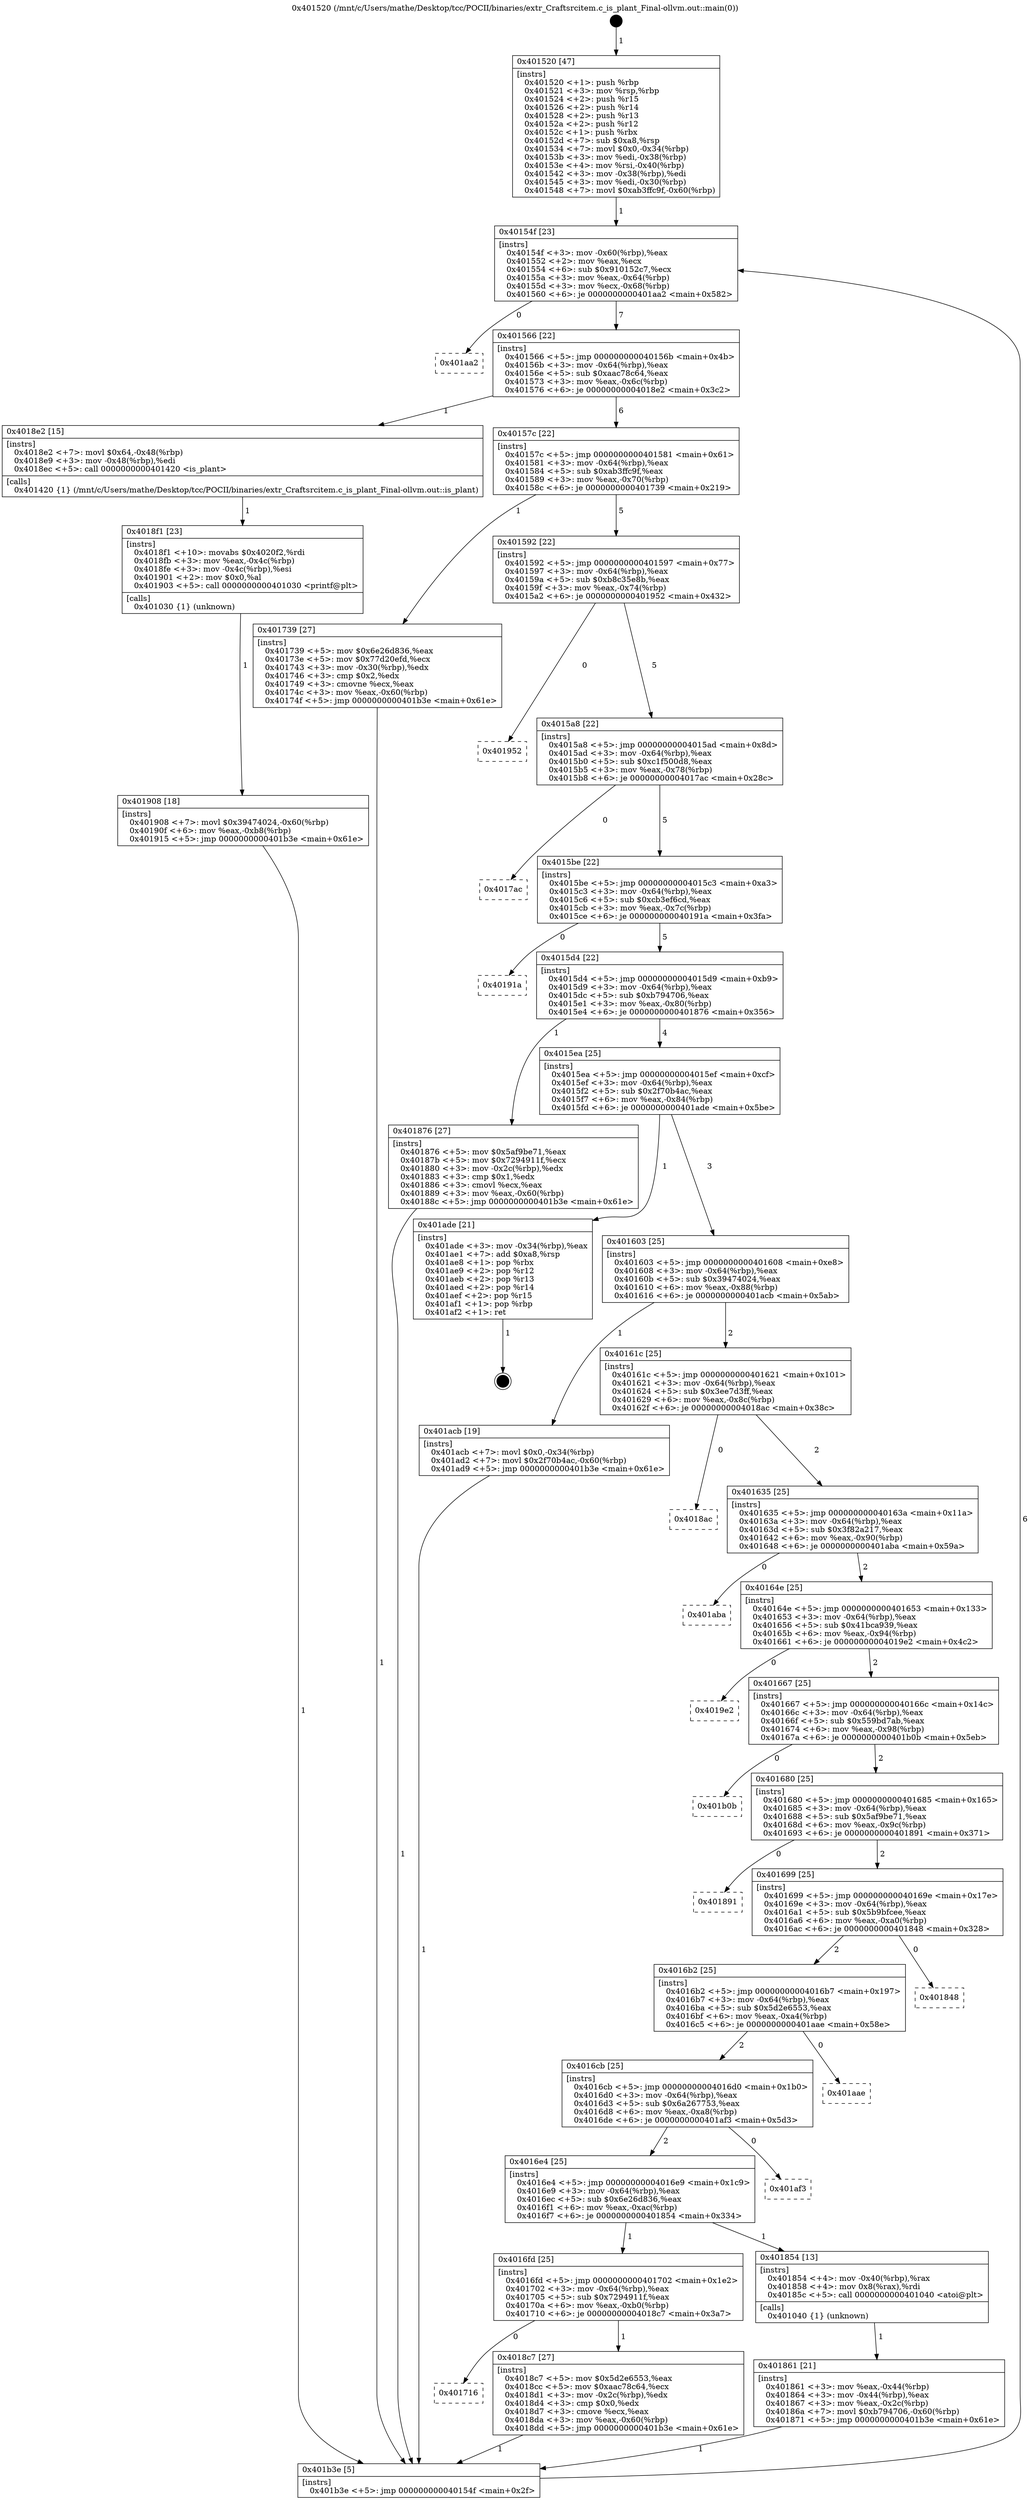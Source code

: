 digraph "0x401520" {
  label = "0x401520 (/mnt/c/Users/mathe/Desktop/tcc/POCII/binaries/extr_Craftsrcitem.c_is_plant_Final-ollvm.out::main(0))"
  labelloc = "t"
  node[shape=record]

  Entry [label="",width=0.3,height=0.3,shape=circle,fillcolor=black,style=filled]
  "0x40154f" [label="{
     0x40154f [23]\l
     | [instrs]\l
     &nbsp;&nbsp;0x40154f \<+3\>: mov -0x60(%rbp),%eax\l
     &nbsp;&nbsp;0x401552 \<+2\>: mov %eax,%ecx\l
     &nbsp;&nbsp;0x401554 \<+6\>: sub $0x910152c7,%ecx\l
     &nbsp;&nbsp;0x40155a \<+3\>: mov %eax,-0x64(%rbp)\l
     &nbsp;&nbsp;0x40155d \<+3\>: mov %ecx,-0x68(%rbp)\l
     &nbsp;&nbsp;0x401560 \<+6\>: je 0000000000401aa2 \<main+0x582\>\l
  }"]
  "0x401aa2" [label="{
     0x401aa2\l
  }", style=dashed]
  "0x401566" [label="{
     0x401566 [22]\l
     | [instrs]\l
     &nbsp;&nbsp;0x401566 \<+5\>: jmp 000000000040156b \<main+0x4b\>\l
     &nbsp;&nbsp;0x40156b \<+3\>: mov -0x64(%rbp),%eax\l
     &nbsp;&nbsp;0x40156e \<+5\>: sub $0xaac78c64,%eax\l
     &nbsp;&nbsp;0x401573 \<+3\>: mov %eax,-0x6c(%rbp)\l
     &nbsp;&nbsp;0x401576 \<+6\>: je 00000000004018e2 \<main+0x3c2\>\l
  }"]
  Exit [label="",width=0.3,height=0.3,shape=circle,fillcolor=black,style=filled,peripheries=2]
  "0x4018e2" [label="{
     0x4018e2 [15]\l
     | [instrs]\l
     &nbsp;&nbsp;0x4018e2 \<+7\>: movl $0x64,-0x48(%rbp)\l
     &nbsp;&nbsp;0x4018e9 \<+3\>: mov -0x48(%rbp),%edi\l
     &nbsp;&nbsp;0x4018ec \<+5\>: call 0000000000401420 \<is_plant\>\l
     | [calls]\l
     &nbsp;&nbsp;0x401420 \{1\} (/mnt/c/Users/mathe/Desktop/tcc/POCII/binaries/extr_Craftsrcitem.c_is_plant_Final-ollvm.out::is_plant)\l
  }"]
  "0x40157c" [label="{
     0x40157c [22]\l
     | [instrs]\l
     &nbsp;&nbsp;0x40157c \<+5\>: jmp 0000000000401581 \<main+0x61\>\l
     &nbsp;&nbsp;0x401581 \<+3\>: mov -0x64(%rbp),%eax\l
     &nbsp;&nbsp;0x401584 \<+5\>: sub $0xab3ffc9f,%eax\l
     &nbsp;&nbsp;0x401589 \<+3\>: mov %eax,-0x70(%rbp)\l
     &nbsp;&nbsp;0x40158c \<+6\>: je 0000000000401739 \<main+0x219\>\l
  }"]
  "0x401908" [label="{
     0x401908 [18]\l
     | [instrs]\l
     &nbsp;&nbsp;0x401908 \<+7\>: movl $0x39474024,-0x60(%rbp)\l
     &nbsp;&nbsp;0x40190f \<+6\>: mov %eax,-0xb8(%rbp)\l
     &nbsp;&nbsp;0x401915 \<+5\>: jmp 0000000000401b3e \<main+0x61e\>\l
  }"]
  "0x401739" [label="{
     0x401739 [27]\l
     | [instrs]\l
     &nbsp;&nbsp;0x401739 \<+5\>: mov $0x6e26d836,%eax\l
     &nbsp;&nbsp;0x40173e \<+5\>: mov $0x77d20efd,%ecx\l
     &nbsp;&nbsp;0x401743 \<+3\>: mov -0x30(%rbp),%edx\l
     &nbsp;&nbsp;0x401746 \<+3\>: cmp $0x2,%edx\l
     &nbsp;&nbsp;0x401749 \<+3\>: cmovne %ecx,%eax\l
     &nbsp;&nbsp;0x40174c \<+3\>: mov %eax,-0x60(%rbp)\l
     &nbsp;&nbsp;0x40174f \<+5\>: jmp 0000000000401b3e \<main+0x61e\>\l
  }"]
  "0x401592" [label="{
     0x401592 [22]\l
     | [instrs]\l
     &nbsp;&nbsp;0x401592 \<+5\>: jmp 0000000000401597 \<main+0x77\>\l
     &nbsp;&nbsp;0x401597 \<+3\>: mov -0x64(%rbp),%eax\l
     &nbsp;&nbsp;0x40159a \<+5\>: sub $0xb8c35e8b,%eax\l
     &nbsp;&nbsp;0x40159f \<+3\>: mov %eax,-0x74(%rbp)\l
     &nbsp;&nbsp;0x4015a2 \<+6\>: je 0000000000401952 \<main+0x432\>\l
  }"]
  "0x401b3e" [label="{
     0x401b3e [5]\l
     | [instrs]\l
     &nbsp;&nbsp;0x401b3e \<+5\>: jmp 000000000040154f \<main+0x2f\>\l
  }"]
  "0x401520" [label="{
     0x401520 [47]\l
     | [instrs]\l
     &nbsp;&nbsp;0x401520 \<+1\>: push %rbp\l
     &nbsp;&nbsp;0x401521 \<+3\>: mov %rsp,%rbp\l
     &nbsp;&nbsp;0x401524 \<+2\>: push %r15\l
     &nbsp;&nbsp;0x401526 \<+2\>: push %r14\l
     &nbsp;&nbsp;0x401528 \<+2\>: push %r13\l
     &nbsp;&nbsp;0x40152a \<+2\>: push %r12\l
     &nbsp;&nbsp;0x40152c \<+1\>: push %rbx\l
     &nbsp;&nbsp;0x40152d \<+7\>: sub $0xa8,%rsp\l
     &nbsp;&nbsp;0x401534 \<+7\>: movl $0x0,-0x34(%rbp)\l
     &nbsp;&nbsp;0x40153b \<+3\>: mov %edi,-0x38(%rbp)\l
     &nbsp;&nbsp;0x40153e \<+4\>: mov %rsi,-0x40(%rbp)\l
     &nbsp;&nbsp;0x401542 \<+3\>: mov -0x38(%rbp),%edi\l
     &nbsp;&nbsp;0x401545 \<+3\>: mov %edi,-0x30(%rbp)\l
     &nbsp;&nbsp;0x401548 \<+7\>: movl $0xab3ffc9f,-0x60(%rbp)\l
  }"]
  "0x4018f1" [label="{
     0x4018f1 [23]\l
     | [instrs]\l
     &nbsp;&nbsp;0x4018f1 \<+10\>: movabs $0x4020f2,%rdi\l
     &nbsp;&nbsp;0x4018fb \<+3\>: mov %eax,-0x4c(%rbp)\l
     &nbsp;&nbsp;0x4018fe \<+3\>: mov -0x4c(%rbp),%esi\l
     &nbsp;&nbsp;0x401901 \<+2\>: mov $0x0,%al\l
     &nbsp;&nbsp;0x401903 \<+5\>: call 0000000000401030 \<printf@plt\>\l
     | [calls]\l
     &nbsp;&nbsp;0x401030 \{1\} (unknown)\l
  }"]
  "0x401952" [label="{
     0x401952\l
  }", style=dashed]
  "0x4015a8" [label="{
     0x4015a8 [22]\l
     | [instrs]\l
     &nbsp;&nbsp;0x4015a8 \<+5\>: jmp 00000000004015ad \<main+0x8d\>\l
     &nbsp;&nbsp;0x4015ad \<+3\>: mov -0x64(%rbp),%eax\l
     &nbsp;&nbsp;0x4015b0 \<+5\>: sub $0xc1f500d8,%eax\l
     &nbsp;&nbsp;0x4015b5 \<+3\>: mov %eax,-0x78(%rbp)\l
     &nbsp;&nbsp;0x4015b8 \<+6\>: je 00000000004017ac \<main+0x28c\>\l
  }"]
  "0x401716" [label="{
     0x401716\l
  }", style=dashed]
  "0x4017ac" [label="{
     0x4017ac\l
  }", style=dashed]
  "0x4015be" [label="{
     0x4015be [22]\l
     | [instrs]\l
     &nbsp;&nbsp;0x4015be \<+5\>: jmp 00000000004015c3 \<main+0xa3\>\l
     &nbsp;&nbsp;0x4015c3 \<+3\>: mov -0x64(%rbp),%eax\l
     &nbsp;&nbsp;0x4015c6 \<+5\>: sub $0xcb3ef6cd,%eax\l
     &nbsp;&nbsp;0x4015cb \<+3\>: mov %eax,-0x7c(%rbp)\l
     &nbsp;&nbsp;0x4015ce \<+6\>: je 000000000040191a \<main+0x3fa\>\l
  }"]
  "0x4018c7" [label="{
     0x4018c7 [27]\l
     | [instrs]\l
     &nbsp;&nbsp;0x4018c7 \<+5\>: mov $0x5d2e6553,%eax\l
     &nbsp;&nbsp;0x4018cc \<+5\>: mov $0xaac78c64,%ecx\l
     &nbsp;&nbsp;0x4018d1 \<+3\>: mov -0x2c(%rbp),%edx\l
     &nbsp;&nbsp;0x4018d4 \<+3\>: cmp $0x0,%edx\l
     &nbsp;&nbsp;0x4018d7 \<+3\>: cmove %ecx,%eax\l
     &nbsp;&nbsp;0x4018da \<+3\>: mov %eax,-0x60(%rbp)\l
     &nbsp;&nbsp;0x4018dd \<+5\>: jmp 0000000000401b3e \<main+0x61e\>\l
  }"]
  "0x40191a" [label="{
     0x40191a\l
  }", style=dashed]
  "0x4015d4" [label="{
     0x4015d4 [22]\l
     | [instrs]\l
     &nbsp;&nbsp;0x4015d4 \<+5\>: jmp 00000000004015d9 \<main+0xb9\>\l
     &nbsp;&nbsp;0x4015d9 \<+3\>: mov -0x64(%rbp),%eax\l
     &nbsp;&nbsp;0x4015dc \<+5\>: sub $0xb794706,%eax\l
     &nbsp;&nbsp;0x4015e1 \<+3\>: mov %eax,-0x80(%rbp)\l
     &nbsp;&nbsp;0x4015e4 \<+6\>: je 0000000000401876 \<main+0x356\>\l
  }"]
  "0x401861" [label="{
     0x401861 [21]\l
     | [instrs]\l
     &nbsp;&nbsp;0x401861 \<+3\>: mov %eax,-0x44(%rbp)\l
     &nbsp;&nbsp;0x401864 \<+3\>: mov -0x44(%rbp),%eax\l
     &nbsp;&nbsp;0x401867 \<+3\>: mov %eax,-0x2c(%rbp)\l
     &nbsp;&nbsp;0x40186a \<+7\>: movl $0xb794706,-0x60(%rbp)\l
     &nbsp;&nbsp;0x401871 \<+5\>: jmp 0000000000401b3e \<main+0x61e\>\l
  }"]
  "0x401876" [label="{
     0x401876 [27]\l
     | [instrs]\l
     &nbsp;&nbsp;0x401876 \<+5\>: mov $0x5af9be71,%eax\l
     &nbsp;&nbsp;0x40187b \<+5\>: mov $0x7294911f,%ecx\l
     &nbsp;&nbsp;0x401880 \<+3\>: mov -0x2c(%rbp),%edx\l
     &nbsp;&nbsp;0x401883 \<+3\>: cmp $0x1,%edx\l
     &nbsp;&nbsp;0x401886 \<+3\>: cmovl %ecx,%eax\l
     &nbsp;&nbsp;0x401889 \<+3\>: mov %eax,-0x60(%rbp)\l
     &nbsp;&nbsp;0x40188c \<+5\>: jmp 0000000000401b3e \<main+0x61e\>\l
  }"]
  "0x4015ea" [label="{
     0x4015ea [25]\l
     | [instrs]\l
     &nbsp;&nbsp;0x4015ea \<+5\>: jmp 00000000004015ef \<main+0xcf\>\l
     &nbsp;&nbsp;0x4015ef \<+3\>: mov -0x64(%rbp),%eax\l
     &nbsp;&nbsp;0x4015f2 \<+5\>: sub $0x2f70b4ac,%eax\l
     &nbsp;&nbsp;0x4015f7 \<+6\>: mov %eax,-0x84(%rbp)\l
     &nbsp;&nbsp;0x4015fd \<+6\>: je 0000000000401ade \<main+0x5be\>\l
  }"]
  "0x4016fd" [label="{
     0x4016fd [25]\l
     | [instrs]\l
     &nbsp;&nbsp;0x4016fd \<+5\>: jmp 0000000000401702 \<main+0x1e2\>\l
     &nbsp;&nbsp;0x401702 \<+3\>: mov -0x64(%rbp),%eax\l
     &nbsp;&nbsp;0x401705 \<+5\>: sub $0x7294911f,%eax\l
     &nbsp;&nbsp;0x40170a \<+6\>: mov %eax,-0xb0(%rbp)\l
     &nbsp;&nbsp;0x401710 \<+6\>: je 00000000004018c7 \<main+0x3a7\>\l
  }"]
  "0x401ade" [label="{
     0x401ade [21]\l
     | [instrs]\l
     &nbsp;&nbsp;0x401ade \<+3\>: mov -0x34(%rbp),%eax\l
     &nbsp;&nbsp;0x401ae1 \<+7\>: add $0xa8,%rsp\l
     &nbsp;&nbsp;0x401ae8 \<+1\>: pop %rbx\l
     &nbsp;&nbsp;0x401ae9 \<+2\>: pop %r12\l
     &nbsp;&nbsp;0x401aeb \<+2\>: pop %r13\l
     &nbsp;&nbsp;0x401aed \<+2\>: pop %r14\l
     &nbsp;&nbsp;0x401aef \<+2\>: pop %r15\l
     &nbsp;&nbsp;0x401af1 \<+1\>: pop %rbp\l
     &nbsp;&nbsp;0x401af2 \<+1\>: ret\l
  }"]
  "0x401603" [label="{
     0x401603 [25]\l
     | [instrs]\l
     &nbsp;&nbsp;0x401603 \<+5\>: jmp 0000000000401608 \<main+0xe8\>\l
     &nbsp;&nbsp;0x401608 \<+3\>: mov -0x64(%rbp),%eax\l
     &nbsp;&nbsp;0x40160b \<+5\>: sub $0x39474024,%eax\l
     &nbsp;&nbsp;0x401610 \<+6\>: mov %eax,-0x88(%rbp)\l
     &nbsp;&nbsp;0x401616 \<+6\>: je 0000000000401acb \<main+0x5ab\>\l
  }"]
  "0x401854" [label="{
     0x401854 [13]\l
     | [instrs]\l
     &nbsp;&nbsp;0x401854 \<+4\>: mov -0x40(%rbp),%rax\l
     &nbsp;&nbsp;0x401858 \<+4\>: mov 0x8(%rax),%rdi\l
     &nbsp;&nbsp;0x40185c \<+5\>: call 0000000000401040 \<atoi@plt\>\l
     | [calls]\l
     &nbsp;&nbsp;0x401040 \{1\} (unknown)\l
  }"]
  "0x401acb" [label="{
     0x401acb [19]\l
     | [instrs]\l
     &nbsp;&nbsp;0x401acb \<+7\>: movl $0x0,-0x34(%rbp)\l
     &nbsp;&nbsp;0x401ad2 \<+7\>: movl $0x2f70b4ac,-0x60(%rbp)\l
     &nbsp;&nbsp;0x401ad9 \<+5\>: jmp 0000000000401b3e \<main+0x61e\>\l
  }"]
  "0x40161c" [label="{
     0x40161c [25]\l
     | [instrs]\l
     &nbsp;&nbsp;0x40161c \<+5\>: jmp 0000000000401621 \<main+0x101\>\l
     &nbsp;&nbsp;0x401621 \<+3\>: mov -0x64(%rbp),%eax\l
     &nbsp;&nbsp;0x401624 \<+5\>: sub $0x3ee7d3ff,%eax\l
     &nbsp;&nbsp;0x401629 \<+6\>: mov %eax,-0x8c(%rbp)\l
     &nbsp;&nbsp;0x40162f \<+6\>: je 00000000004018ac \<main+0x38c\>\l
  }"]
  "0x4016e4" [label="{
     0x4016e4 [25]\l
     | [instrs]\l
     &nbsp;&nbsp;0x4016e4 \<+5\>: jmp 00000000004016e9 \<main+0x1c9\>\l
     &nbsp;&nbsp;0x4016e9 \<+3\>: mov -0x64(%rbp),%eax\l
     &nbsp;&nbsp;0x4016ec \<+5\>: sub $0x6e26d836,%eax\l
     &nbsp;&nbsp;0x4016f1 \<+6\>: mov %eax,-0xac(%rbp)\l
     &nbsp;&nbsp;0x4016f7 \<+6\>: je 0000000000401854 \<main+0x334\>\l
  }"]
  "0x4018ac" [label="{
     0x4018ac\l
  }", style=dashed]
  "0x401635" [label="{
     0x401635 [25]\l
     | [instrs]\l
     &nbsp;&nbsp;0x401635 \<+5\>: jmp 000000000040163a \<main+0x11a\>\l
     &nbsp;&nbsp;0x40163a \<+3\>: mov -0x64(%rbp),%eax\l
     &nbsp;&nbsp;0x40163d \<+5\>: sub $0x3f82a217,%eax\l
     &nbsp;&nbsp;0x401642 \<+6\>: mov %eax,-0x90(%rbp)\l
     &nbsp;&nbsp;0x401648 \<+6\>: je 0000000000401aba \<main+0x59a\>\l
  }"]
  "0x401af3" [label="{
     0x401af3\l
  }", style=dashed]
  "0x401aba" [label="{
     0x401aba\l
  }", style=dashed]
  "0x40164e" [label="{
     0x40164e [25]\l
     | [instrs]\l
     &nbsp;&nbsp;0x40164e \<+5\>: jmp 0000000000401653 \<main+0x133\>\l
     &nbsp;&nbsp;0x401653 \<+3\>: mov -0x64(%rbp),%eax\l
     &nbsp;&nbsp;0x401656 \<+5\>: sub $0x41bca939,%eax\l
     &nbsp;&nbsp;0x40165b \<+6\>: mov %eax,-0x94(%rbp)\l
     &nbsp;&nbsp;0x401661 \<+6\>: je 00000000004019e2 \<main+0x4c2\>\l
  }"]
  "0x4016cb" [label="{
     0x4016cb [25]\l
     | [instrs]\l
     &nbsp;&nbsp;0x4016cb \<+5\>: jmp 00000000004016d0 \<main+0x1b0\>\l
     &nbsp;&nbsp;0x4016d0 \<+3\>: mov -0x64(%rbp),%eax\l
     &nbsp;&nbsp;0x4016d3 \<+5\>: sub $0x6a267753,%eax\l
     &nbsp;&nbsp;0x4016d8 \<+6\>: mov %eax,-0xa8(%rbp)\l
     &nbsp;&nbsp;0x4016de \<+6\>: je 0000000000401af3 \<main+0x5d3\>\l
  }"]
  "0x4019e2" [label="{
     0x4019e2\l
  }", style=dashed]
  "0x401667" [label="{
     0x401667 [25]\l
     | [instrs]\l
     &nbsp;&nbsp;0x401667 \<+5\>: jmp 000000000040166c \<main+0x14c\>\l
     &nbsp;&nbsp;0x40166c \<+3\>: mov -0x64(%rbp),%eax\l
     &nbsp;&nbsp;0x40166f \<+5\>: sub $0x559bd7ab,%eax\l
     &nbsp;&nbsp;0x401674 \<+6\>: mov %eax,-0x98(%rbp)\l
     &nbsp;&nbsp;0x40167a \<+6\>: je 0000000000401b0b \<main+0x5eb\>\l
  }"]
  "0x401aae" [label="{
     0x401aae\l
  }", style=dashed]
  "0x401b0b" [label="{
     0x401b0b\l
  }", style=dashed]
  "0x401680" [label="{
     0x401680 [25]\l
     | [instrs]\l
     &nbsp;&nbsp;0x401680 \<+5\>: jmp 0000000000401685 \<main+0x165\>\l
     &nbsp;&nbsp;0x401685 \<+3\>: mov -0x64(%rbp),%eax\l
     &nbsp;&nbsp;0x401688 \<+5\>: sub $0x5af9be71,%eax\l
     &nbsp;&nbsp;0x40168d \<+6\>: mov %eax,-0x9c(%rbp)\l
     &nbsp;&nbsp;0x401693 \<+6\>: je 0000000000401891 \<main+0x371\>\l
  }"]
  "0x4016b2" [label="{
     0x4016b2 [25]\l
     | [instrs]\l
     &nbsp;&nbsp;0x4016b2 \<+5\>: jmp 00000000004016b7 \<main+0x197\>\l
     &nbsp;&nbsp;0x4016b7 \<+3\>: mov -0x64(%rbp),%eax\l
     &nbsp;&nbsp;0x4016ba \<+5\>: sub $0x5d2e6553,%eax\l
     &nbsp;&nbsp;0x4016bf \<+6\>: mov %eax,-0xa4(%rbp)\l
     &nbsp;&nbsp;0x4016c5 \<+6\>: je 0000000000401aae \<main+0x58e\>\l
  }"]
  "0x401891" [label="{
     0x401891\l
  }", style=dashed]
  "0x401699" [label="{
     0x401699 [25]\l
     | [instrs]\l
     &nbsp;&nbsp;0x401699 \<+5\>: jmp 000000000040169e \<main+0x17e\>\l
     &nbsp;&nbsp;0x40169e \<+3\>: mov -0x64(%rbp),%eax\l
     &nbsp;&nbsp;0x4016a1 \<+5\>: sub $0x5b9bfcee,%eax\l
     &nbsp;&nbsp;0x4016a6 \<+6\>: mov %eax,-0xa0(%rbp)\l
     &nbsp;&nbsp;0x4016ac \<+6\>: je 0000000000401848 \<main+0x328\>\l
  }"]
  "0x401848" [label="{
     0x401848\l
  }", style=dashed]
  Entry -> "0x401520" [label=" 1"]
  "0x40154f" -> "0x401aa2" [label=" 0"]
  "0x40154f" -> "0x401566" [label=" 7"]
  "0x401ade" -> Exit [label=" 1"]
  "0x401566" -> "0x4018e2" [label=" 1"]
  "0x401566" -> "0x40157c" [label=" 6"]
  "0x401acb" -> "0x401b3e" [label=" 1"]
  "0x40157c" -> "0x401739" [label=" 1"]
  "0x40157c" -> "0x401592" [label=" 5"]
  "0x401739" -> "0x401b3e" [label=" 1"]
  "0x401520" -> "0x40154f" [label=" 1"]
  "0x401b3e" -> "0x40154f" [label=" 6"]
  "0x401908" -> "0x401b3e" [label=" 1"]
  "0x401592" -> "0x401952" [label=" 0"]
  "0x401592" -> "0x4015a8" [label=" 5"]
  "0x4018f1" -> "0x401908" [label=" 1"]
  "0x4015a8" -> "0x4017ac" [label=" 0"]
  "0x4015a8" -> "0x4015be" [label=" 5"]
  "0x4018e2" -> "0x4018f1" [label=" 1"]
  "0x4015be" -> "0x40191a" [label=" 0"]
  "0x4015be" -> "0x4015d4" [label=" 5"]
  "0x4018c7" -> "0x401b3e" [label=" 1"]
  "0x4015d4" -> "0x401876" [label=" 1"]
  "0x4015d4" -> "0x4015ea" [label=" 4"]
  "0x4016fd" -> "0x4018c7" [label=" 1"]
  "0x4015ea" -> "0x401ade" [label=" 1"]
  "0x4015ea" -> "0x401603" [label=" 3"]
  "0x4016fd" -> "0x401716" [label=" 0"]
  "0x401603" -> "0x401acb" [label=" 1"]
  "0x401603" -> "0x40161c" [label=" 2"]
  "0x401876" -> "0x401b3e" [label=" 1"]
  "0x40161c" -> "0x4018ac" [label=" 0"]
  "0x40161c" -> "0x401635" [label=" 2"]
  "0x401854" -> "0x401861" [label=" 1"]
  "0x401635" -> "0x401aba" [label=" 0"]
  "0x401635" -> "0x40164e" [label=" 2"]
  "0x4016e4" -> "0x4016fd" [label=" 1"]
  "0x40164e" -> "0x4019e2" [label=" 0"]
  "0x40164e" -> "0x401667" [label=" 2"]
  "0x401861" -> "0x401b3e" [label=" 1"]
  "0x401667" -> "0x401b0b" [label=" 0"]
  "0x401667" -> "0x401680" [label=" 2"]
  "0x4016cb" -> "0x4016e4" [label=" 2"]
  "0x401680" -> "0x401891" [label=" 0"]
  "0x401680" -> "0x401699" [label=" 2"]
  "0x4016e4" -> "0x401854" [label=" 1"]
  "0x401699" -> "0x401848" [label=" 0"]
  "0x401699" -> "0x4016b2" [label=" 2"]
  "0x4016cb" -> "0x401af3" [label=" 0"]
  "0x4016b2" -> "0x401aae" [label=" 0"]
  "0x4016b2" -> "0x4016cb" [label=" 2"]
}
